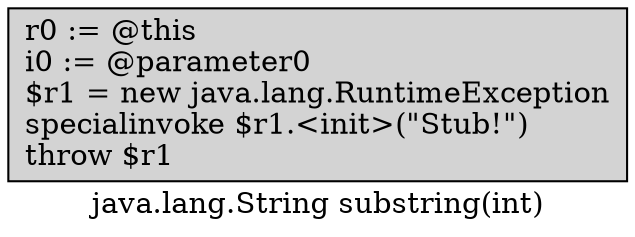 digraph "java.lang.String substring(int)" {
    label="java.lang.String substring(int)";
    node [shape=box];
    "0" [style=filled,fillcolor=gray,style=filled,fillcolor=lightgray,label="r0 := @this\li0 := @parameter0\l$r1 = new java.lang.RuntimeException\lspecialinvoke $r1.<init>(\"Stub!\")\lthrow $r1\l",];
}
